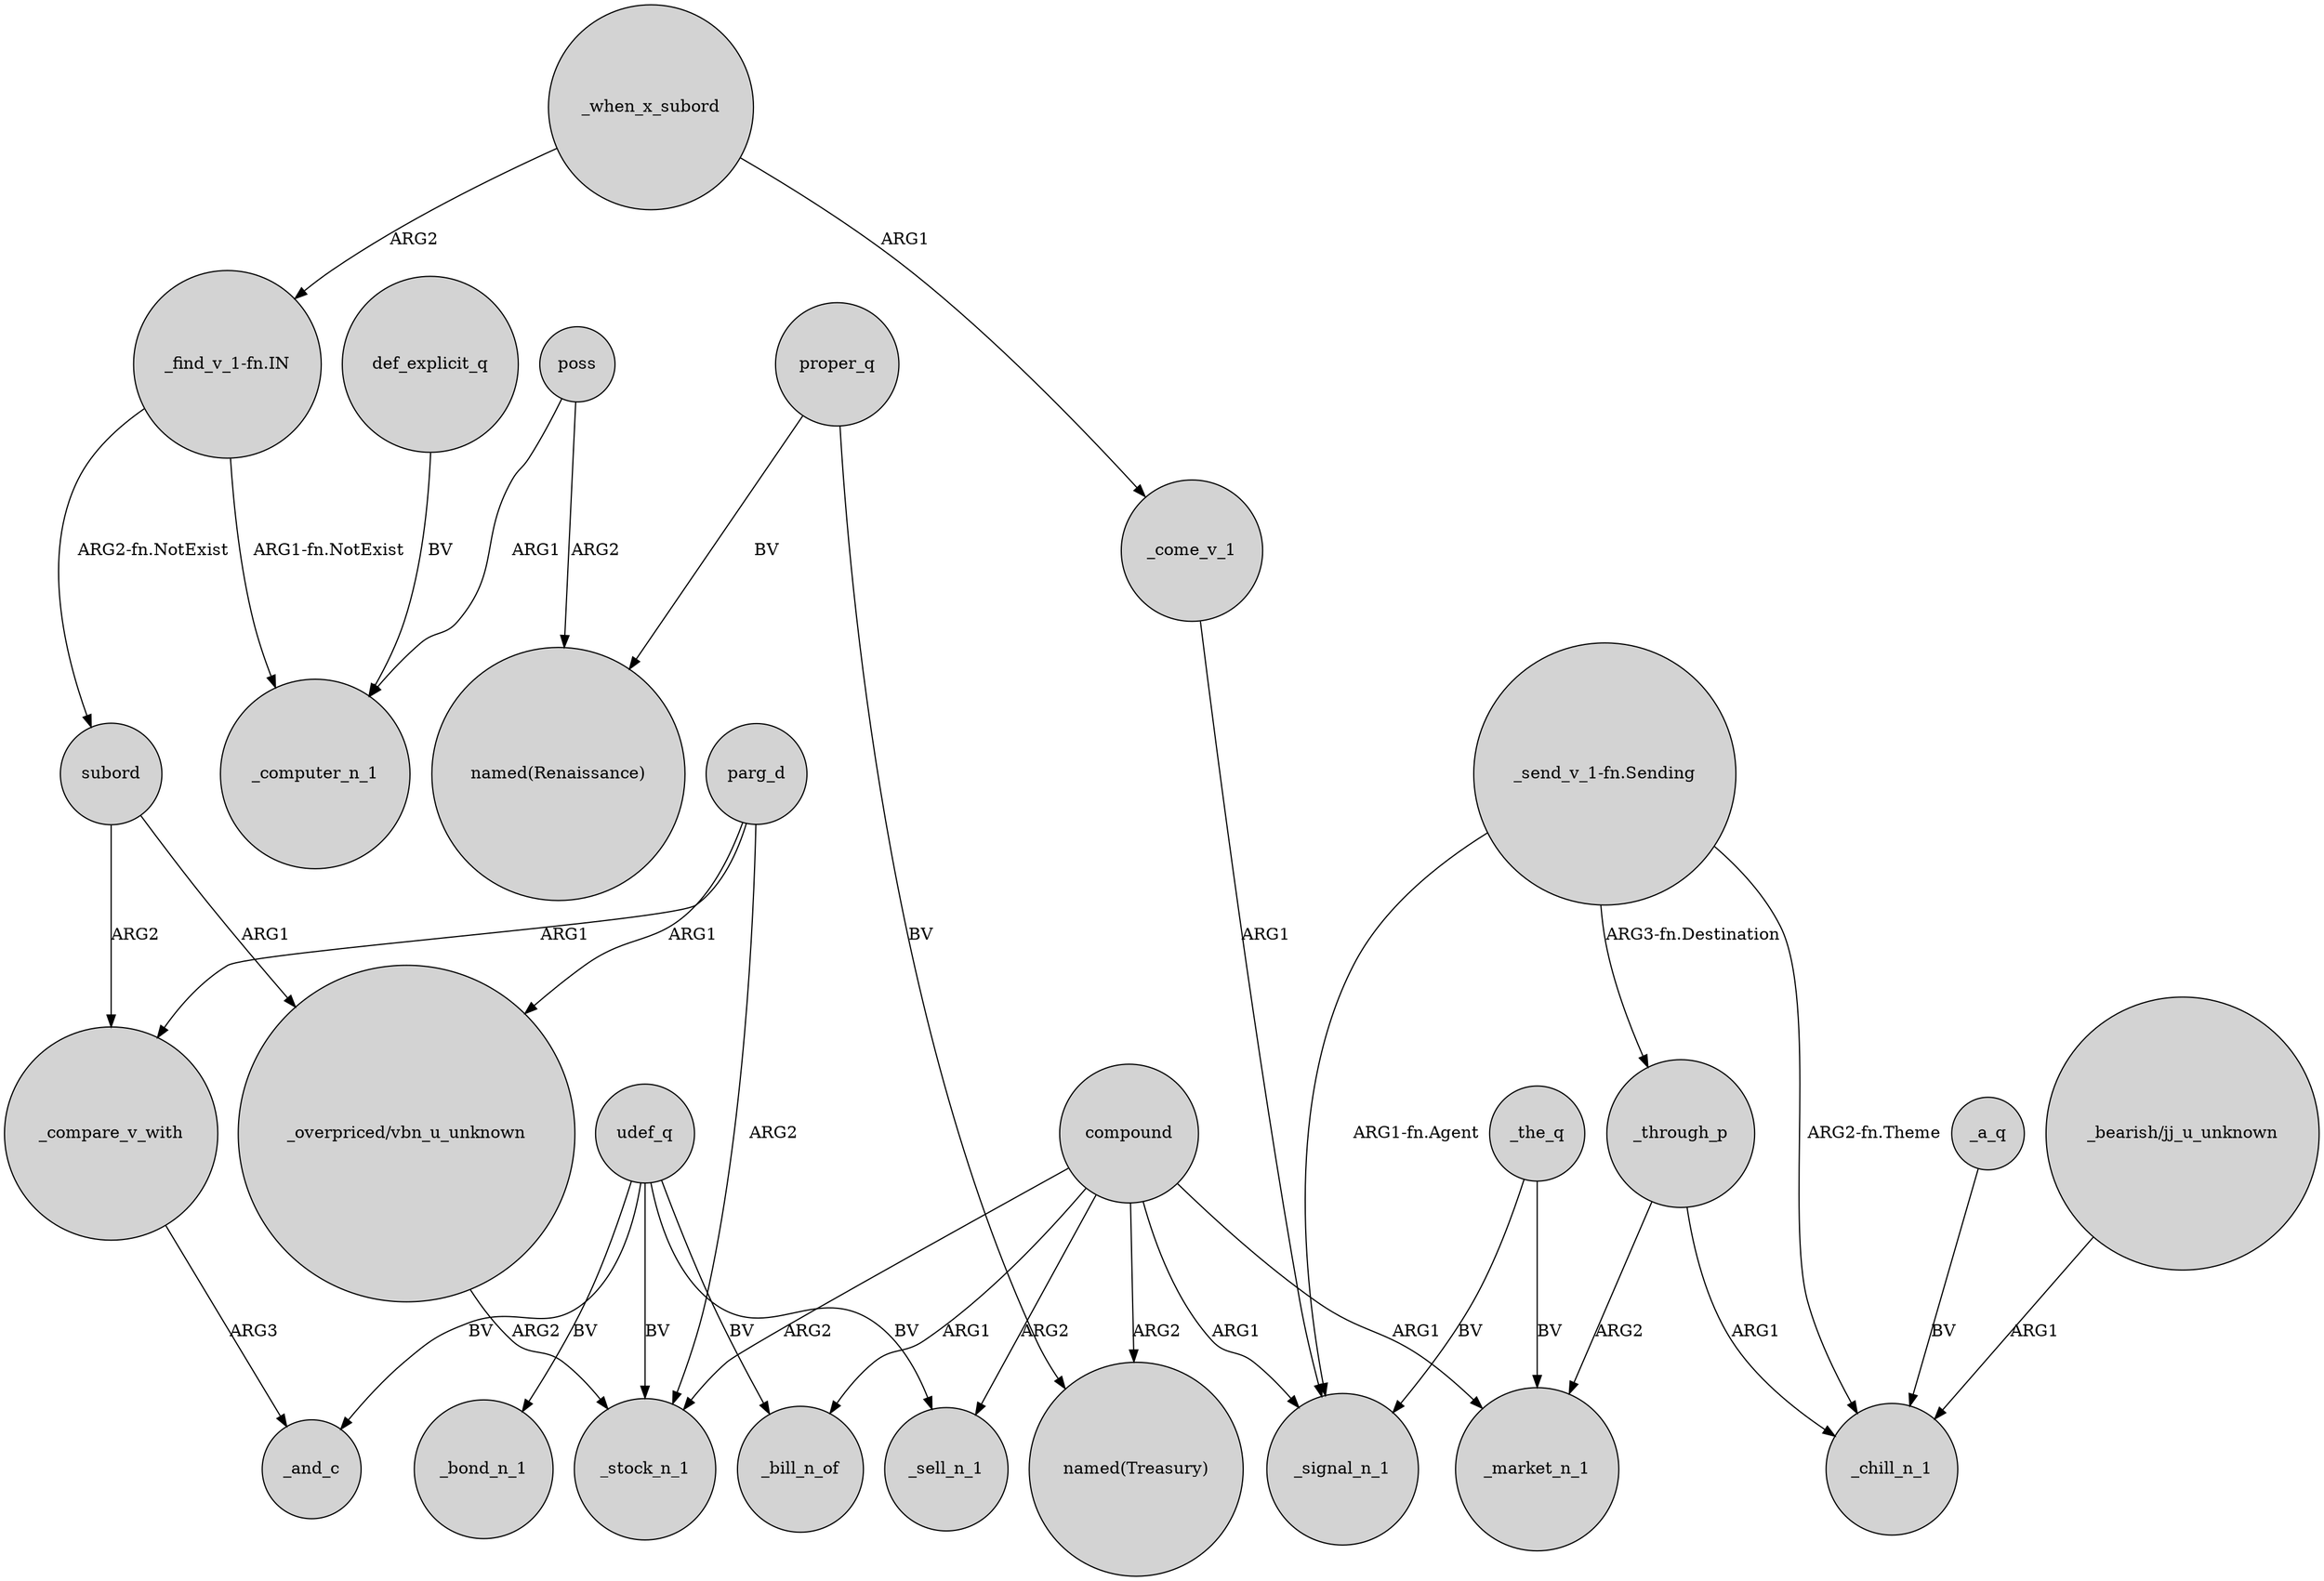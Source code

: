 digraph {
	node [shape=circle style=filled]
	compound -> "named(Treasury)" [label=ARG2]
	"_find_v_1-fn.IN" -> _computer_n_1 [label="ARG1-fn.NotExist"]
	_through_p -> _chill_n_1 [label=ARG1]
	compound -> _bill_n_of [label=ARG1]
	_when_x_subord -> _come_v_1 [label=ARG1]
	def_explicit_q -> _computer_n_1 [label=BV]
	compound -> _sell_n_1 [label=ARG2]
	subord -> "_overpriced/vbn_u_unknown" [label=ARG1]
	_a_q -> _chill_n_1 [label=BV]
	parg_d -> _compare_v_with [label=ARG1]
	udef_q -> _bill_n_of [label=BV]
	poss -> "named(Renaissance)" [label=ARG2]
	"_send_v_1-fn.Sending" -> _signal_n_1 [label="ARG1-fn.Agent"]
	_the_q -> _signal_n_1 [label=BV]
	compound -> _stock_n_1 [label=ARG2]
	parg_d -> "_overpriced/vbn_u_unknown" [label=ARG1]
	_through_p -> _market_n_1 [label=ARG2]
	udef_q -> _sell_n_1 [label=BV]
	"_send_v_1-fn.Sending" -> _through_p [label="ARG3-fn.Destination"]
	"_overpriced/vbn_u_unknown" -> _stock_n_1 [label=ARG2]
	udef_q -> _stock_n_1 [label=BV]
	poss -> _computer_n_1 [label=ARG1]
	udef_q -> _bond_n_1 [label=BV]
	"_bearish/jj_u_unknown" -> _chill_n_1 [label=ARG1]
	_when_x_subord -> "_find_v_1-fn.IN" [label=ARG2]
	proper_q -> "named(Renaissance)" [label=BV]
	_compare_v_with -> _and_c [label=ARG3]
	proper_q -> "named(Treasury)" [label=BV]
	compound -> _signal_n_1 [label=ARG1]
	"_find_v_1-fn.IN" -> subord [label="ARG2-fn.NotExist"]
	subord -> _compare_v_with [label=ARG2]
	"_send_v_1-fn.Sending" -> _chill_n_1 [label="ARG2-fn.Theme"]
	compound -> _market_n_1 [label=ARG1]
	_the_q -> _market_n_1 [label=BV]
	udef_q -> _and_c [label=BV]
	_come_v_1 -> _signal_n_1 [label=ARG1]
	parg_d -> _stock_n_1 [label=ARG2]
}
